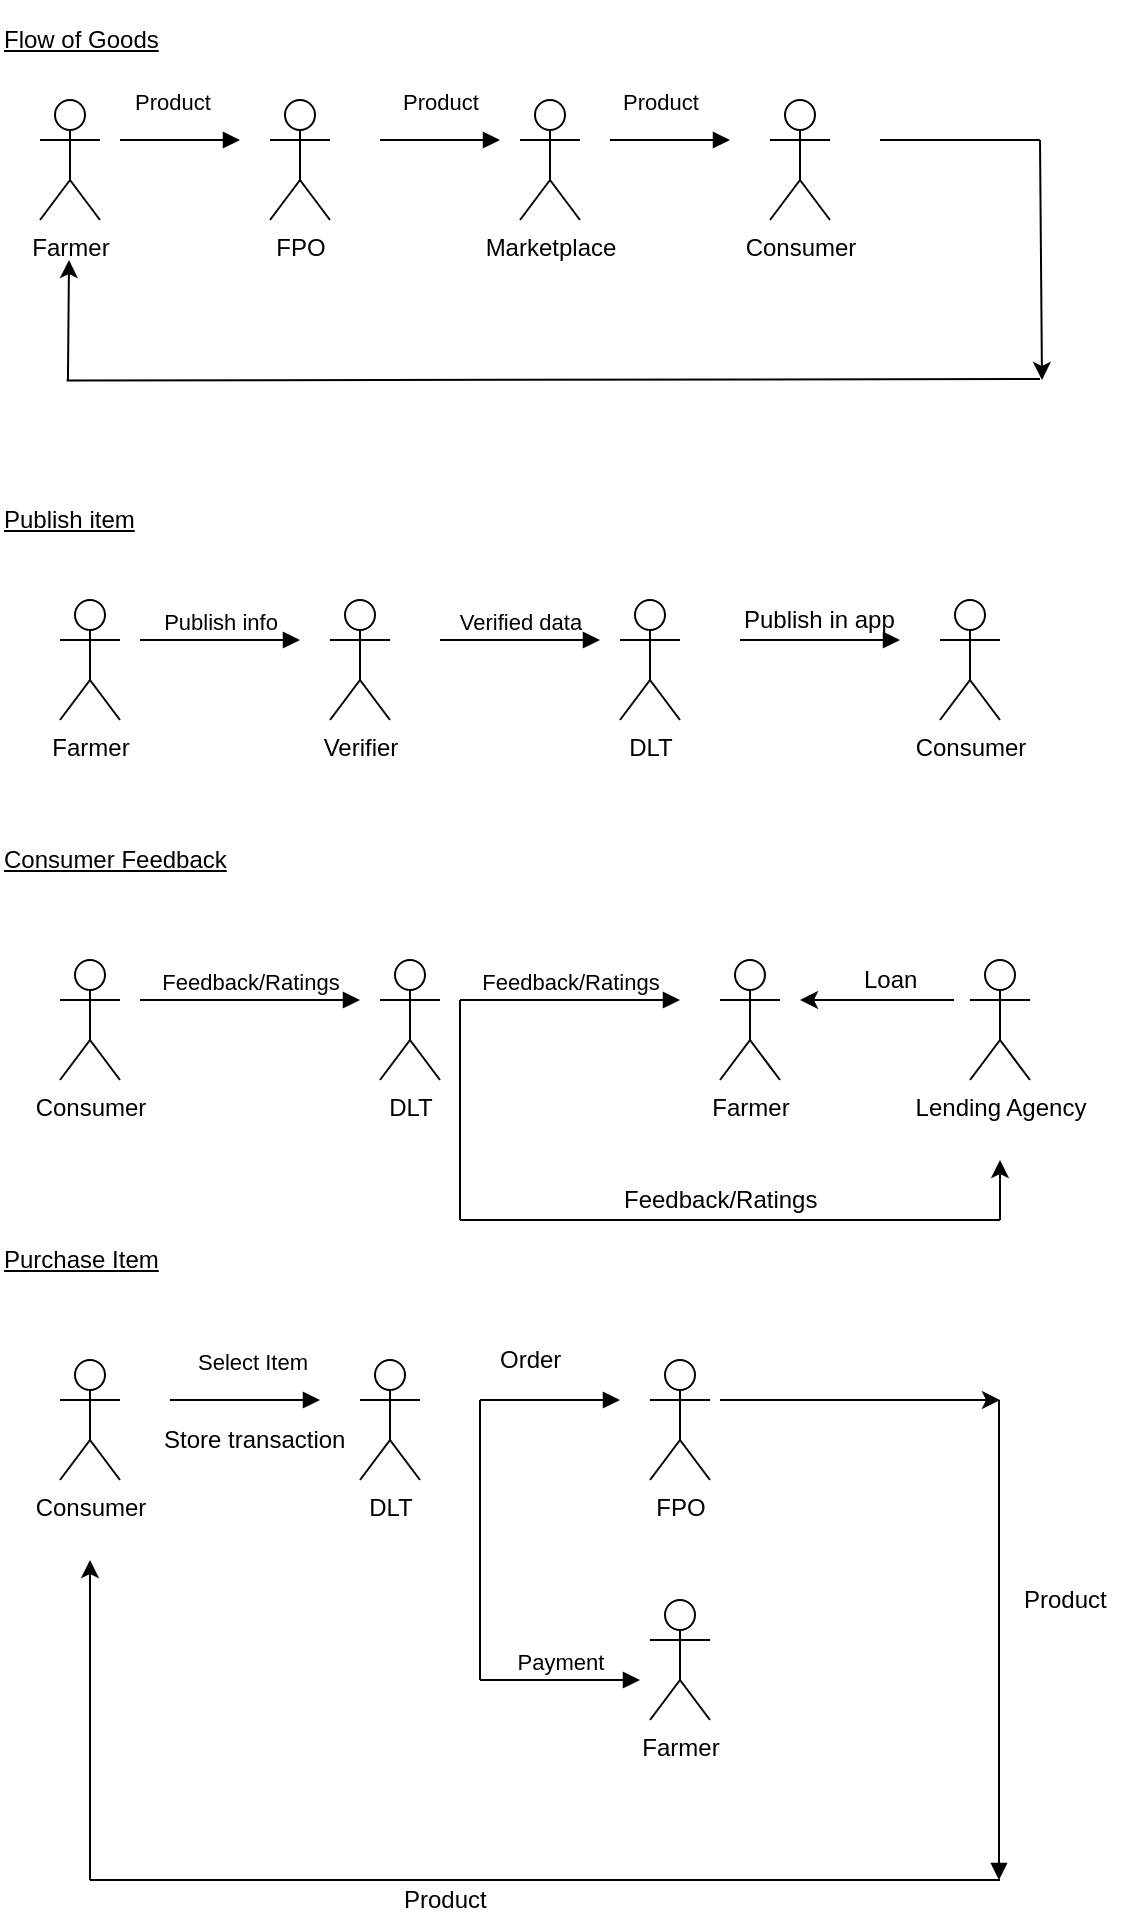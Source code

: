 <mxfile version="12.2.0" type="github" pages="1">
  <diagram id="hOwv_71z-ZH2JiWc96Eu" name="Page-1">
    <mxGraphModel dx="1088" dy="606" grid="1" gridSize="10" guides="1" tooltips="1" connect="1" arrows="0" fold="1" page="1" pageScale="1" pageWidth="827" pageHeight="1169" math="0" shadow="0">
      <root>
        <mxCell id="0"/>
        <mxCell id="1" parent="0"/>
        <mxCell id="Q5uY13rDue1mxdyWcyZN-15" value="Farmer" style="shape=umlActor;verticalLabelPosition=bottom;labelBackgroundColor=#ffffff;verticalAlign=top;html=1;" parent="1" vertex="1">
          <mxGeometry x="20" y="120" width="30" height="60" as="geometry"/>
        </mxCell>
        <mxCell id="Q5uY13rDue1mxdyWcyZN-17" value="Product" style="html=1;verticalAlign=bottom;endArrow=block;" parent="1" edge="1">
          <mxGeometry x="-0.143" y="10" width="80" relative="1" as="geometry">
            <mxPoint x="60" y="140" as="sourcePoint"/>
            <mxPoint x="120" y="140" as="targetPoint"/>
            <mxPoint as="offset"/>
          </mxGeometry>
        </mxCell>
        <mxCell id="Q5uY13rDue1mxdyWcyZN-18" value="FPO" style="shape=umlActor;verticalLabelPosition=bottom;labelBackgroundColor=#ffffff;verticalAlign=top;html=1;" parent="1" vertex="1">
          <mxGeometry x="135" y="120" width="30" height="60" as="geometry"/>
        </mxCell>
        <mxCell id="Q5uY13rDue1mxdyWcyZN-19" value="Product" style="html=1;verticalAlign=bottom;endArrow=block;" parent="1" edge="1">
          <mxGeometry y="10" width="80" relative="1" as="geometry">
            <mxPoint x="190" y="140" as="sourcePoint"/>
            <mxPoint x="250" y="140" as="targetPoint"/>
            <mxPoint as="offset"/>
          </mxGeometry>
        </mxCell>
        <mxCell id="Q5uY13rDue1mxdyWcyZN-20" value="Marketplace" style="shape=umlActor;verticalLabelPosition=bottom;labelBackgroundColor=#ffffff;verticalAlign=top;html=1;" parent="1" vertex="1">
          <mxGeometry x="260" y="120" width="30" height="60" as="geometry"/>
        </mxCell>
        <mxCell id="Q5uY13rDue1mxdyWcyZN-21" value="Consumer" style="shape=umlActor;verticalLabelPosition=bottom;labelBackgroundColor=#ffffff;verticalAlign=top;html=1;" parent="1" vertex="1">
          <mxGeometry x="385" y="120" width="30" height="60" as="geometry"/>
        </mxCell>
        <mxCell id="Q5uY13rDue1mxdyWcyZN-23" value="Product" style="html=1;verticalAlign=bottom;endArrow=block;" parent="1" edge="1">
          <mxGeometry x="-0.167" y="10" width="80" relative="1" as="geometry">
            <mxPoint x="305" y="140" as="sourcePoint"/>
            <mxPoint x="365" y="140" as="targetPoint"/>
            <mxPoint as="offset"/>
          </mxGeometry>
        </mxCell>
        <mxCell id="Q5uY13rDue1mxdyWcyZN-24" value="Farmer" style="shape=umlActor;verticalLabelPosition=bottom;labelBackgroundColor=#ffffff;verticalAlign=top;html=1;" parent="1" vertex="1">
          <mxGeometry x="30" y="370" width="30" height="60" as="geometry"/>
        </mxCell>
        <mxCell id="Q5uY13rDue1mxdyWcyZN-27" value="Publish info" style="html=1;verticalAlign=bottom;endArrow=block;" parent="1" edge="1">
          <mxGeometry width="80" relative="1" as="geometry">
            <mxPoint x="70" y="390" as="sourcePoint"/>
            <mxPoint x="150" y="390" as="targetPoint"/>
          </mxGeometry>
        </mxCell>
        <mxCell id="Q5uY13rDue1mxdyWcyZN-28" value="Verifier" style="shape=umlActor;verticalLabelPosition=bottom;labelBackgroundColor=#ffffff;verticalAlign=top;html=1;" parent="1" vertex="1">
          <mxGeometry x="165" y="370" width="30" height="60" as="geometry"/>
        </mxCell>
        <mxCell id="Q5uY13rDue1mxdyWcyZN-31" value="Verified data" style="html=1;verticalAlign=bottom;endArrow=block;" parent="1" edge="1">
          <mxGeometry width="80" relative="1" as="geometry">
            <mxPoint x="220" y="390" as="sourcePoint"/>
            <mxPoint x="300" y="390" as="targetPoint"/>
          </mxGeometry>
        </mxCell>
        <mxCell id="Q5uY13rDue1mxdyWcyZN-32" value="DLT" style="shape=umlActor;verticalLabelPosition=bottom;labelBackgroundColor=#ffffff;verticalAlign=top;html=1;" parent="1" vertex="1">
          <mxGeometry x="310" y="370" width="30" height="60" as="geometry"/>
        </mxCell>
        <mxCell id="Q5uY13rDue1mxdyWcyZN-33" value="" style="html=1;verticalAlign=bottom;endArrow=block;" parent="1" edge="1">
          <mxGeometry width="80" relative="1" as="geometry">
            <mxPoint x="370" y="390" as="sourcePoint"/>
            <mxPoint x="450" y="390" as="targetPoint"/>
          </mxGeometry>
        </mxCell>
        <mxCell id="Q5uY13rDue1mxdyWcyZN-34" value="Publish in app" style="text;html=1;resizable=0;points=[];autosize=1;align=left;verticalAlign=top;spacingTop=-4;" parent="1" vertex="1">
          <mxGeometry x="370" y="370" width="90" height="20" as="geometry"/>
        </mxCell>
        <mxCell id="Q5uY13rDue1mxdyWcyZN-35" value="Consumer" style="shape=umlActor;verticalLabelPosition=bottom;labelBackgroundColor=#ffffff;verticalAlign=top;html=1;" parent="1" vertex="1">
          <mxGeometry x="470" y="370" width="30" height="60" as="geometry"/>
        </mxCell>
        <mxCell id="Q5uY13rDue1mxdyWcyZN-36" value="Consumer" style="shape=umlActor;verticalLabelPosition=bottom;labelBackgroundColor=#ffffff;verticalAlign=top;html=1;" parent="1" vertex="1">
          <mxGeometry x="30" y="550" width="30" height="60" as="geometry"/>
        </mxCell>
        <mxCell id="Q5uY13rDue1mxdyWcyZN-37" value="Feedback/Ratings" style="html=1;verticalAlign=bottom;endArrow=block;" parent="1" edge="1">
          <mxGeometry width="80" relative="1" as="geometry">
            <mxPoint x="70" y="570" as="sourcePoint"/>
            <mxPoint x="180" y="570" as="targetPoint"/>
          </mxGeometry>
        </mxCell>
        <mxCell id="Q5uY13rDue1mxdyWcyZN-38" value="DLT" style="shape=umlActor;verticalLabelPosition=bottom;labelBackgroundColor=#ffffff;verticalAlign=top;html=1;" parent="1" vertex="1">
          <mxGeometry x="190" y="550" width="30" height="60" as="geometry"/>
        </mxCell>
        <mxCell id="Q5uY13rDue1mxdyWcyZN-40" value="Lending Agency" style="shape=umlActor;verticalLabelPosition=bottom;labelBackgroundColor=#ffffff;verticalAlign=top;html=1;" parent="1" vertex="1">
          <mxGeometry x="485" y="550" width="30" height="60" as="geometry"/>
        </mxCell>
        <mxCell id="Q5uY13rDue1mxdyWcyZN-41" value="Feedback/Ratings" style="html=1;verticalAlign=bottom;endArrow=block;" parent="1" edge="1">
          <mxGeometry width="80" relative="1" as="geometry">
            <mxPoint x="230" y="570" as="sourcePoint"/>
            <mxPoint x="340" y="570" as="targetPoint"/>
          </mxGeometry>
        </mxCell>
        <mxCell id="Q5uY13rDue1mxdyWcyZN-46" value="Flow of Goods" style="text;html=1;strokeColor=none;fillColor=none;align=left;verticalAlign=middle;whiteSpace=wrap;rounded=0;fontStyle=4" parent="1" vertex="1">
          <mxGeometry y="70" width="110" height="40" as="geometry"/>
        </mxCell>
        <mxCell id="Q5uY13rDue1mxdyWcyZN-48" value="Publish item" style="text;html=1;strokeColor=none;fillColor=none;align=left;verticalAlign=middle;whiteSpace=wrap;rounded=0;fontStyle=4" parent="1" vertex="1">
          <mxGeometry y="310" width="110" height="40" as="geometry"/>
        </mxCell>
        <mxCell id="Q5uY13rDue1mxdyWcyZN-50" value="Consumer Feedback" style="text;html=1;strokeColor=none;fillColor=none;align=left;verticalAlign=middle;whiteSpace=wrap;rounded=0;fontStyle=4" parent="1" vertex="1">
          <mxGeometry y="480" width="120" height="40" as="geometry"/>
        </mxCell>
        <mxCell id="Q5uY13rDue1mxdyWcyZN-51" value="Purchase Item" style="text;html=1;strokeColor=none;fillColor=none;align=left;verticalAlign=middle;whiteSpace=wrap;rounded=0;fontStyle=4" parent="1" vertex="1">
          <mxGeometry y="680" width="120" height="40" as="geometry"/>
        </mxCell>
        <mxCell id="Q5uY13rDue1mxdyWcyZN-52" value="Consumer" style="shape=umlActor;verticalLabelPosition=bottom;labelBackgroundColor=#ffffff;verticalAlign=top;html=1;" parent="1" vertex="1">
          <mxGeometry x="30" y="750" width="30" height="60" as="geometry"/>
        </mxCell>
        <mxCell id="Q5uY13rDue1mxdyWcyZN-54" value="Select Item" style="html=1;verticalAlign=bottom;endArrow=block;" parent="1" edge="1">
          <mxGeometry x="0.077" y="10" width="80" relative="1" as="geometry">
            <mxPoint x="85" y="770" as="sourcePoint"/>
            <mxPoint x="160" y="770" as="targetPoint"/>
            <mxPoint as="offset"/>
          </mxGeometry>
        </mxCell>
        <mxCell id="Q5uY13rDue1mxdyWcyZN-55" value="DLT" style="shape=umlActor;verticalLabelPosition=bottom;labelBackgroundColor=#ffffff;verticalAlign=top;html=1;" parent="1" vertex="1">
          <mxGeometry x="180" y="750" width="30" height="60" as="geometry"/>
        </mxCell>
        <mxCell id="Q5uY13rDue1mxdyWcyZN-56" value="" style="html=1;verticalAlign=bottom;endArrow=block;" parent="1" edge="1">
          <mxGeometry x="0.077" y="10" width="80" relative="1" as="geometry">
            <mxPoint x="240" y="770" as="sourcePoint"/>
            <mxPoint x="310" y="770" as="targetPoint"/>
            <mxPoint as="offset"/>
          </mxGeometry>
        </mxCell>
        <mxCell id="Q5uY13rDue1mxdyWcyZN-57" value="Store transaction" style="text;html=1;resizable=0;points=[];autosize=1;align=left;verticalAlign=top;spacingTop=-4;" parent="1" vertex="1">
          <mxGeometry x="80" y="780" width="100" height="20" as="geometry"/>
        </mxCell>
        <mxCell id="Q5uY13rDue1mxdyWcyZN-59" value="FPO" style="shape=umlActor;verticalLabelPosition=bottom;labelBackgroundColor=#ffffff;verticalAlign=top;html=1;" parent="1" vertex="1">
          <mxGeometry x="325" y="750" width="30" height="60" as="geometry"/>
        </mxCell>
        <mxCell id="Q5uY13rDue1mxdyWcyZN-60" value="Order" style="text;html=1;resizable=0;points=[];autosize=1;align=left;verticalAlign=top;spacingTop=-4;" parent="1" vertex="1">
          <mxGeometry x="247.5" y="740" width="50" height="20" as="geometry"/>
        </mxCell>
        <mxCell id="Q5uY13rDue1mxdyWcyZN-63" value="Farmer" style="shape=umlActor;verticalLabelPosition=bottom;labelBackgroundColor=#ffffff;verticalAlign=top;html=1;" parent="1" vertex="1">
          <mxGeometry x="325" y="870" width="30" height="60" as="geometry"/>
        </mxCell>
        <mxCell id="Q5uY13rDue1mxdyWcyZN-64" value="" style="endArrow=classic;html=1;" parent="1" edge="1">
          <mxGeometry width="50" height="50" relative="1" as="geometry">
            <mxPoint x="360" y="770" as="sourcePoint"/>
            <mxPoint x="500" y="770" as="targetPoint"/>
          </mxGeometry>
        </mxCell>
        <mxCell id="Q5uY13rDue1mxdyWcyZN-65" value="" style="html=1;verticalAlign=bottom;endArrow=block;" parent="1" edge="1">
          <mxGeometry width="80" relative="1" as="geometry">
            <mxPoint x="499.5" y="770" as="sourcePoint"/>
            <mxPoint x="499.5" y="1010" as="targetPoint"/>
          </mxGeometry>
        </mxCell>
        <mxCell id="Q5uY13rDue1mxdyWcyZN-66" value="Payment" style="html=1;verticalAlign=bottom;endArrow=block;" parent="1" edge="1">
          <mxGeometry width="80" relative="1" as="geometry">
            <mxPoint x="240" y="910" as="sourcePoint"/>
            <mxPoint x="320" y="910" as="targetPoint"/>
          </mxGeometry>
        </mxCell>
        <mxCell id="Q5uY13rDue1mxdyWcyZN-67" value="" style="endArrow=classic;html=1;" parent="1" edge="1">
          <mxGeometry width="50" height="50" relative="1" as="geometry">
            <mxPoint x="45" y="1010" as="sourcePoint"/>
            <mxPoint x="45" y="850" as="targetPoint"/>
          </mxGeometry>
        </mxCell>
        <mxCell id="8tSAmBWcvkuK8QL_IQVO-1" value="" style="endArrow=none;html=1;" edge="1" parent="1">
          <mxGeometry width="50" height="50" relative="1" as="geometry">
            <mxPoint x="240" y="910" as="sourcePoint"/>
            <mxPoint x="240" y="770" as="targetPoint"/>
          </mxGeometry>
        </mxCell>
        <mxCell id="8tSAmBWcvkuK8QL_IQVO-4" value="" style="endArrow=classic;html=1;" edge="1" parent="1">
          <mxGeometry width="50" height="50" relative="1" as="geometry">
            <mxPoint x="520" y="140" as="sourcePoint"/>
            <mxPoint x="521" y="260" as="targetPoint"/>
          </mxGeometry>
        </mxCell>
        <mxCell id="8tSAmBWcvkuK8QL_IQVO-5" value="" style="endArrow=none;html=1;" edge="1" parent="1">
          <mxGeometry width="50" height="50" relative="1" as="geometry">
            <mxPoint x="440" y="140" as="sourcePoint"/>
            <mxPoint x="520" y="140" as="targetPoint"/>
          </mxGeometry>
        </mxCell>
        <mxCell id="8tSAmBWcvkuK8QL_IQVO-6" value="" style="endArrow=classic;html=1;exitX=0.127;exitY=0;exitDx=0;exitDy=0;exitPerimeter=0;" edge="1" parent="1">
          <mxGeometry width="50" height="50" relative="1" as="geometry">
            <mxPoint x="33.97" y="260" as="sourcePoint"/>
            <mxPoint x="34.5" y="200" as="targetPoint"/>
          </mxGeometry>
        </mxCell>
        <mxCell id="8tSAmBWcvkuK8QL_IQVO-7" value="" style="endArrow=none;html=1;exitX=0.121;exitY=0.007;exitDx=0;exitDy=0;exitPerimeter=0;" edge="1" parent="1">
          <mxGeometry width="50" height="50" relative="1" as="geometry">
            <mxPoint x="33.31" y="260.28" as="sourcePoint"/>
            <mxPoint x="520" y="259.5" as="targetPoint"/>
          </mxGeometry>
        </mxCell>
        <mxCell id="8tSAmBWcvkuK8QL_IQVO-9" value="" style="endArrow=none;html=1;" edge="1" parent="1">
          <mxGeometry width="50" height="50" relative="1" as="geometry">
            <mxPoint x="230" y="680" as="sourcePoint"/>
            <mxPoint x="230" y="570" as="targetPoint"/>
          </mxGeometry>
        </mxCell>
        <mxCell id="8tSAmBWcvkuK8QL_IQVO-10" value="" style="endArrow=none;html=1;" edge="1" parent="1">
          <mxGeometry width="50" height="50" relative="1" as="geometry">
            <mxPoint x="230" y="680" as="sourcePoint"/>
            <mxPoint x="500" y="680" as="targetPoint"/>
          </mxGeometry>
        </mxCell>
        <mxCell id="8tSAmBWcvkuK8QL_IQVO-11" value="" style="endArrow=classic;html=1;" edge="1" parent="1">
          <mxGeometry width="50" height="50" relative="1" as="geometry">
            <mxPoint x="477" y="570" as="sourcePoint"/>
            <mxPoint x="400" y="570" as="targetPoint"/>
          </mxGeometry>
        </mxCell>
        <mxCell id="8tSAmBWcvkuK8QL_IQVO-15" value="Farmer" style="shape=umlActor;verticalLabelPosition=bottom;labelBackgroundColor=#ffffff;verticalAlign=top;html=1;" vertex="1" parent="1">
          <mxGeometry x="360" y="550" width="30" height="60" as="geometry"/>
        </mxCell>
        <mxCell id="8tSAmBWcvkuK8QL_IQVO-16" value="" style="endArrow=classic;html=1;" edge="1" parent="1">
          <mxGeometry width="50" height="50" relative="1" as="geometry">
            <mxPoint x="500" y="680" as="sourcePoint"/>
            <mxPoint x="500" y="650" as="targetPoint"/>
          </mxGeometry>
        </mxCell>
        <mxCell id="8tSAmBWcvkuK8QL_IQVO-19" value="Feedback/Ratings" style="text;html=1;resizable=0;points=[];autosize=1;align=left;verticalAlign=top;spacingTop=-4;" vertex="1" parent="1">
          <mxGeometry x="310" y="660" width="110" height="20" as="geometry"/>
        </mxCell>
        <mxCell id="8tSAmBWcvkuK8QL_IQVO-20" value="Loan" style="text;html=1;resizable=0;points=[];autosize=1;align=left;verticalAlign=top;spacingTop=-4;" vertex="1" parent="1">
          <mxGeometry x="430" y="550" width="40" height="20" as="geometry"/>
        </mxCell>
        <mxCell id="8tSAmBWcvkuK8QL_IQVO-21" value="" style="endArrow=none;html=1;" edge="1" parent="1">
          <mxGeometry width="50" height="50" relative="1" as="geometry">
            <mxPoint x="45" y="1010" as="sourcePoint"/>
            <mxPoint x="500" y="1010" as="targetPoint"/>
          </mxGeometry>
        </mxCell>
        <mxCell id="8tSAmBWcvkuK8QL_IQVO-22" value="Product" style="text;html=1;resizable=0;points=[];autosize=1;align=left;verticalAlign=top;spacingTop=-4;" vertex="1" parent="1">
          <mxGeometry x="200" y="1010" width="60" height="20" as="geometry"/>
        </mxCell>
        <mxCell id="8tSAmBWcvkuK8QL_IQVO-23" value="Product" style="text;html=1;resizable=0;points=[];autosize=1;align=left;verticalAlign=top;spacingTop=-4;" vertex="1" parent="1">
          <mxGeometry x="510" y="860" width="60" height="20" as="geometry"/>
        </mxCell>
      </root>
    </mxGraphModel>
  </diagram>
</mxfile>

